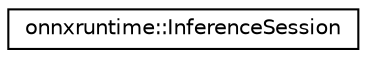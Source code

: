 digraph "Graphical Class Hierarchy"
{
  edge [fontname="Helvetica",fontsize="10",labelfontname="Helvetica",labelfontsize="10"];
  node [fontname="Helvetica",fontsize="10",shape=record];
  rankdir="LR";
  Node0 [label="onnxruntime::InferenceSession",height=0.2,width=0.4,color="black", fillcolor="white", style="filled",URL="$classonnxruntime_1_1InferenceSession.html",tooltip="This is the main class used to Run a model. Sample simple usage: CPUExecutionProviderInfo epi; Provid..."];
}
